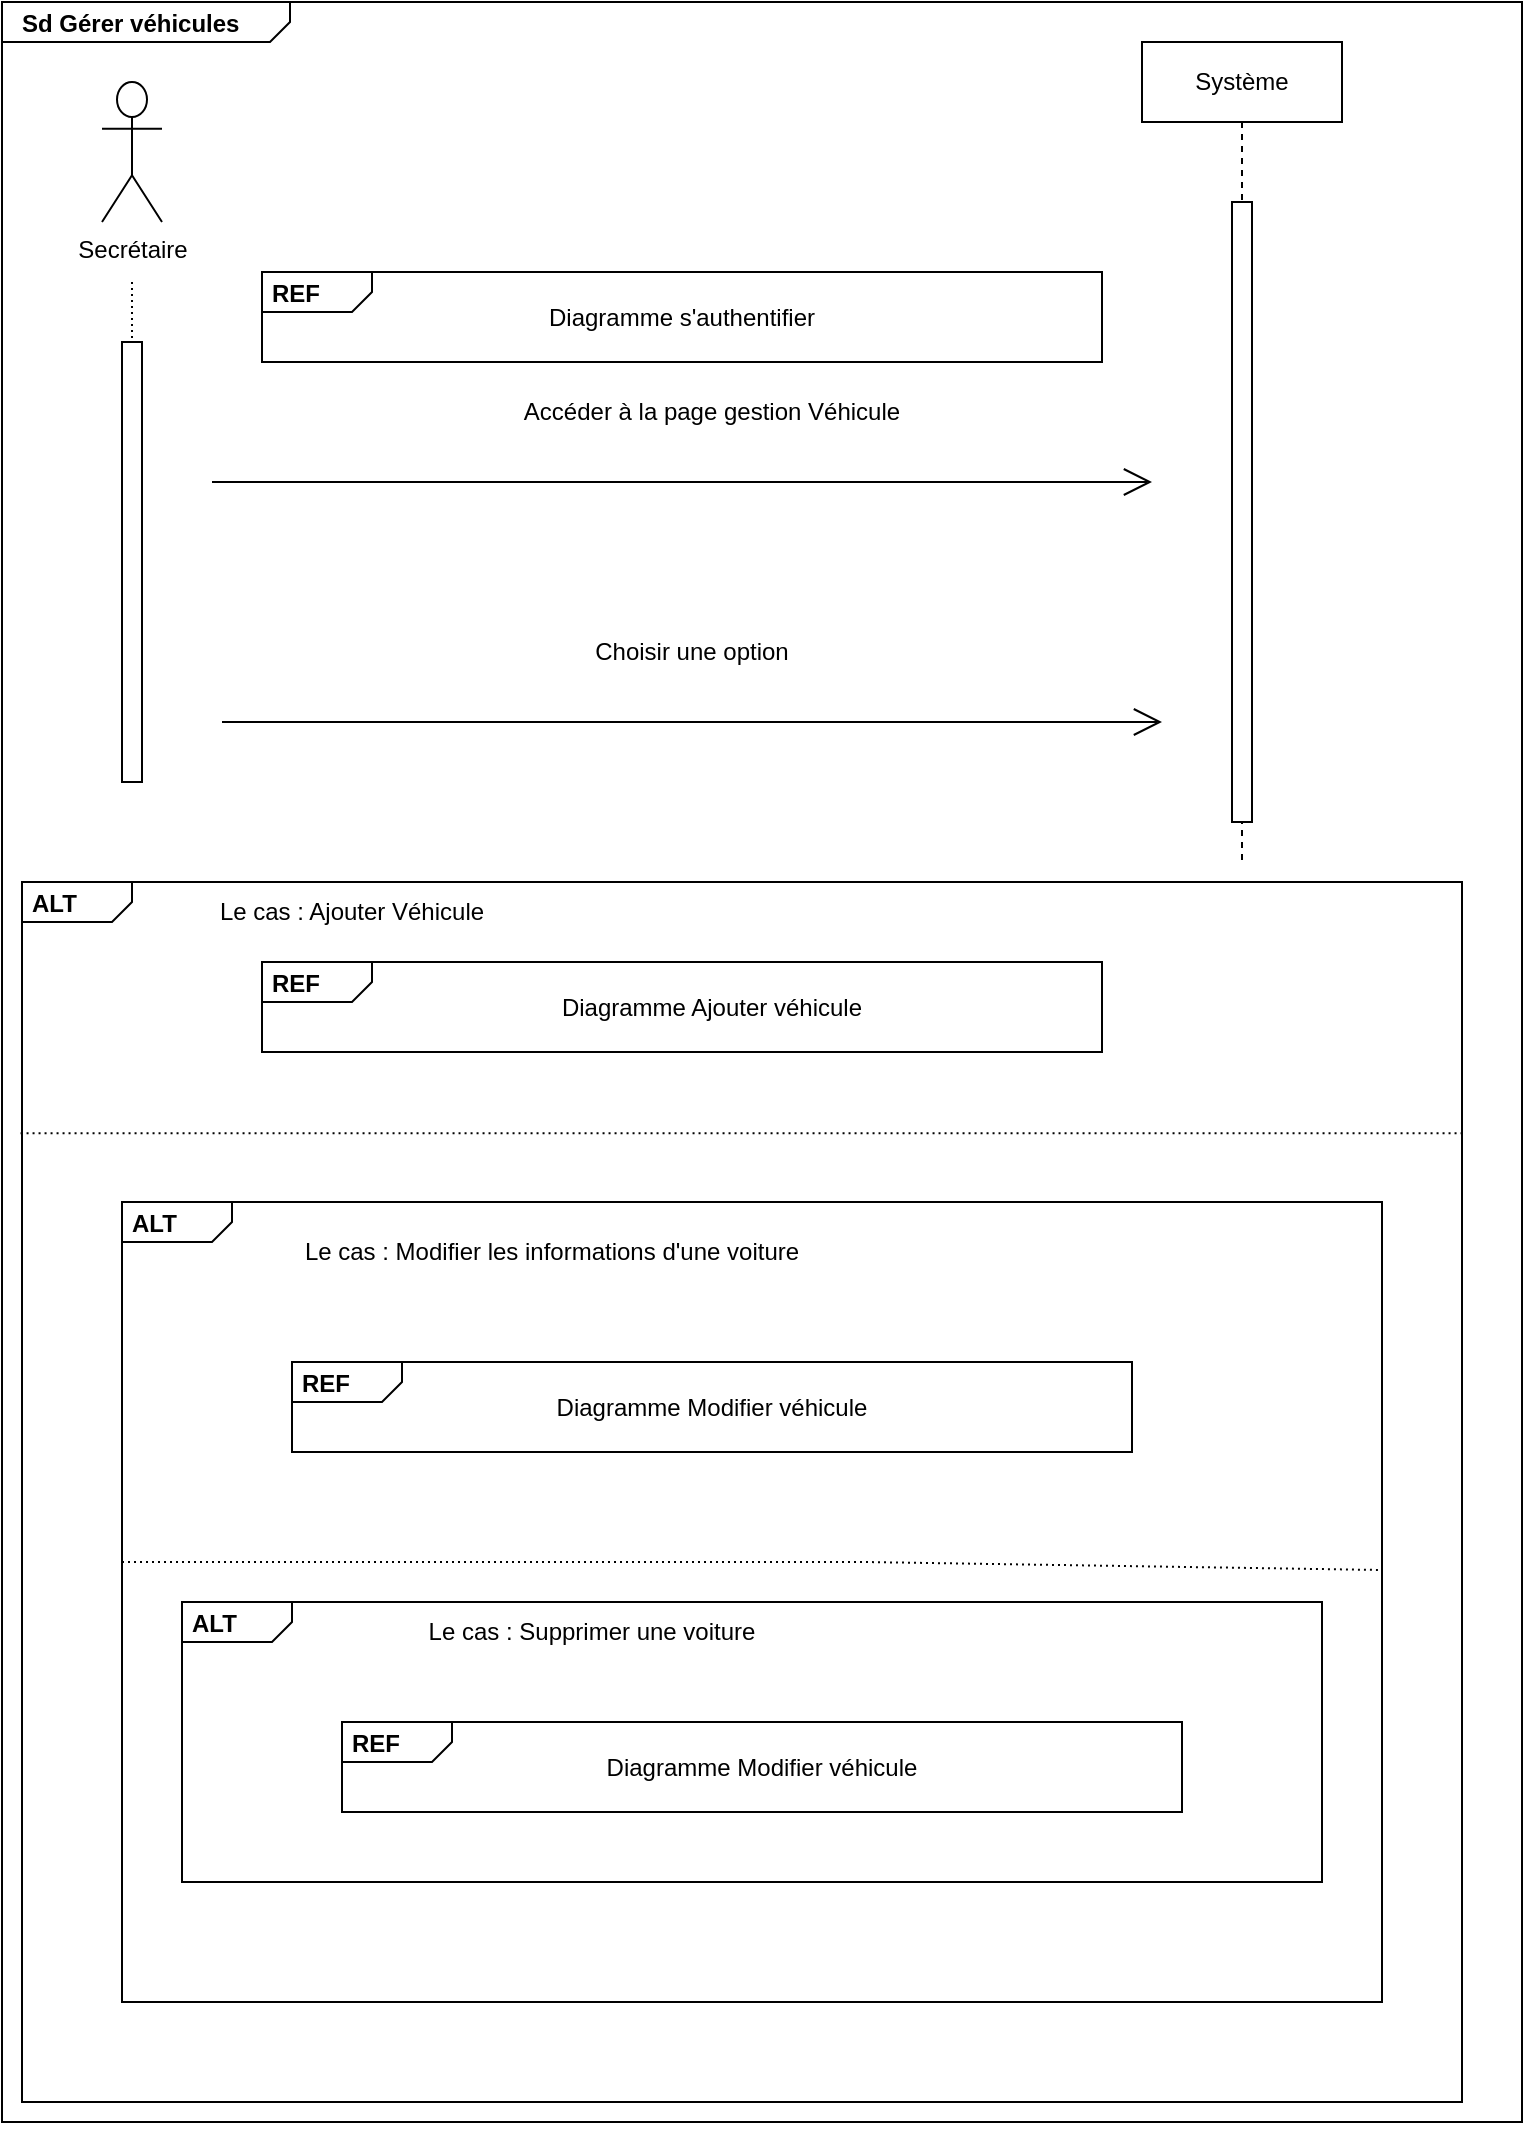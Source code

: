 <mxfile>
    <diagram name="Page-1" id="2YBvvXClWsGukQMizWep">
        <mxGraphModel dx="2002" dy="864" grid="1" gridSize="10" guides="1" tooltips="1" connect="1" arrows="1" fold="1" page="1" pageScale="1" pageWidth="850" pageHeight="1100" math="0" shadow="0">
            <root>
                <mxCell id="0"/>
                <mxCell id="1" parent="0"/>
                <mxCell id="JJxVMYK1_M4ANEbQjyfr-21" value="&lt;p style=&quot;margin:0px;margin-top:4px;margin-left:10px;text-align:left;&quot;&gt;&lt;b&gt;Sd Gérer véhicules&lt;/b&gt;&lt;/p&gt;" style="html=1;shape=mxgraph.sysml.package;labelX=144.67;html=1;overflow=fill;strokeWidth=1;recursiveResize=0;" parent="1" vertex="1">
                    <mxGeometry x="-850" y="10" width="760" height="1060" as="geometry"/>
                </mxCell>
                <mxCell id="JJxVMYK1_M4ANEbQjyfr-1" value="Secrétaire&lt;br&gt;" style="shape=umlActor;verticalLabelPosition=bottom;verticalAlign=top;html=1;outlineConnect=0;" parent="JJxVMYK1_M4ANEbQjyfr-21" vertex="1">
                    <mxGeometry x="50" y="40" width="30" height="70" as="geometry"/>
                </mxCell>
                <mxCell id="aM9ryv3xv72pqoxQDRHE-5" value="Système&lt;br&gt;" style="shape=umlLifeline;perimeter=lifelinePerimeter;whiteSpace=wrap;html=1;container=0;dropTarget=0;collapsible=0;recursiveResize=0;outlineConnect=0;portConstraint=eastwest;newEdgeStyle={&quot;edgeStyle&quot;:&quot;elbowEdgeStyle&quot;,&quot;elbow&quot;:&quot;vertical&quot;,&quot;curved&quot;:0,&quot;rounded&quot;:0};" parent="JJxVMYK1_M4ANEbQjyfr-21" vertex="1">
                    <mxGeometry x="570" y="20" width="100" height="410" as="geometry"/>
                </mxCell>
                <mxCell id="aM9ryv3xv72pqoxQDRHE-6" value="" style="html=1;points=[];perimeter=orthogonalPerimeter;outlineConnect=0;targetShapes=umlLifeline;portConstraint=eastwest;newEdgeStyle={&quot;edgeStyle&quot;:&quot;elbowEdgeStyle&quot;,&quot;elbow&quot;:&quot;vertical&quot;,&quot;curved&quot;:0,&quot;rounded&quot;:0};" parent="aM9ryv3xv72pqoxQDRHE-5" vertex="1">
                    <mxGeometry x="45" y="80" width="10" height="310" as="geometry"/>
                </mxCell>
                <mxCell id="blW8z2-uSETgaS1ceUKB-14" value="" style="html=1;points=[];perimeter=orthogonalPerimeter;outlineConnect=0;targetShapes=umlLifeline;portConstraint=eastwest;newEdgeStyle={&quot;edgeStyle&quot;:&quot;elbowEdgeStyle&quot;,&quot;elbow&quot;:&quot;vertical&quot;,&quot;curved&quot;:0,&quot;rounded&quot;:0};" parent="JJxVMYK1_M4ANEbQjyfr-21" vertex="1">
                    <mxGeometry x="60" y="170" width="10" height="220" as="geometry"/>
                </mxCell>
                <mxCell id="blW8z2-uSETgaS1ceUKB-12" value="" style="endArrow=none;html=1;rounded=0;dashed=1;dashPattern=1 2;" parent="JJxVMYK1_M4ANEbQjyfr-21" target="blW8z2-uSETgaS1ceUKB-14" edge="1">
                    <mxGeometry relative="1" as="geometry">
                        <mxPoint x="65" y="140" as="sourcePoint"/>
                        <mxPoint x="80" y="760" as="targetPoint"/>
                    </mxGeometry>
                </mxCell>
                <mxCell id="blW8z2-uSETgaS1ceUKB-13" value="" style="resizable=0;html=1;align=right;verticalAlign=bottom;" parent="blW8z2-uSETgaS1ceUKB-12" connectable="0" vertex="1">
                    <mxGeometry x="1" relative="1" as="geometry"/>
                </mxCell>
                <mxCell id="blW8z2-uSETgaS1ceUKB-15" value="&lt;p style=&quot;margin:0px;margin-top:4px;margin-left:5px;text-align:left;&quot;&gt;&lt;b&gt;REF&lt;/b&gt;&lt;/p&gt;" style="html=1;shape=mxgraph.sysml.package;overflow=fill;labelX=55.23;align=left;spacingLeft=5;verticalAlign=top;spacingTop=-3;" parent="JJxVMYK1_M4ANEbQjyfr-21" vertex="1">
                    <mxGeometry x="130" y="135" width="420" height="45" as="geometry"/>
                </mxCell>
                <mxCell id="blW8z2-uSETgaS1ceUKB-16" value="Diagramme s'authentifier" style="text;html=1;strokeColor=none;fillColor=none;align=center;verticalAlign=middle;whiteSpace=wrap;rounded=0;" parent="JJxVMYK1_M4ANEbQjyfr-21" vertex="1">
                    <mxGeometry x="240" y="142.5" width="200" height="30" as="geometry"/>
                </mxCell>
                <mxCell id="blW8z2-uSETgaS1ceUKB-49" value="" style="endArrow=open;endFill=1;endSize=12;html=1;rounded=0;" parent="JJxVMYK1_M4ANEbQjyfr-21" edge="1">
                    <mxGeometry width="160" relative="1" as="geometry">
                        <mxPoint x="105" y="240" as="sourcePoint"/>
                        <mxPoint x="575" y="240" as="targetPoint"/>
                        <Array as="points">
                            <mxPoint x="265" y="240"/>
                            <mxPoint x="315" y="240"/>
                            <mxPoint x="375" y="240"/>
                        </Array>
                    </mxGeometry>
                </mxCell>
                <mxCell id="blW8z2-uSETgaS1ceUKB-50" value="Accéder à la page gestion Véhicule" style="text;html=1;strokeColor=none;fillColor=none;align=center;verticalAlign=middle;whiteSpace=wrap;rounded=0;" parent="JJxVMYK1_M4ANEbQjyfr-21" vertex="1">
                    <mxGeometry x="250" y="190" width="210" height="30" as="geometry"/>
                </mxCell>
                <mxCell id="blW8z2-uSETgaS1ceUKB-56" value="&lt;p style=&quot;margin:0px;margin-top:4px;margin-left:5px;text-align:left;&quot;&gt;&lt;b&gt;ALT&lt;/b&gt;&lt;/p&gt;" style="html=1;shape=mxgraph.sysml.package;overflow=fill;labelX=55.23;align=left;spacingLeft=5;verticalAlign=top;spacingTop=-3;" parent="JJxVMYK1_M4ANEbQjyfr-21" vertex="1">
                    <mxGeometry x="10" y="440" width="720" height="610" as="geometry"/>
                </mxCell>
                <mxCell id="blW8z2-uSETgaS1ceUKB-57" value="Le cas : Ajouter Véhicule" style="text;html=1;strokeColor=none;fillColor=none;align=center;verticalAlign=middle;whiteSpace=wrap;rounded=0;" parent="JJxVMYK1_M4ANEbQjyfr-21" vertex="1">
                    <mxGeometry x="70" y="440" width="210" height="30" as="geometry"/>
                </mxCell>
                <mxCell id="blW8z2-uSETgaS1ceUKB-58" value="" style="endArrow=open;endFill=1;endSize=12;html=1;rounded=0;" parent="JJxVMYK1_M4ANEbQjyfr-21" edge="1">
                    <mxGeometry width="160" relative="1" as="geometry">
                        <mxPoint x="110" y="360" as="sourcePoint"/>
                        <mxPoint x="580" y="360" as="targetPoint"/>
                        <Array as="points">
                            <mxPoint x="270" y="360"/>
                            <mxPoint x="380" y="360"/>
                        </Array>
                    </mxGeometry>
                </mxCell>
                <mxCell id="blW8z2-uSETgaS1ceUKB-59" value="Choisir une option" style="text;html=1;strokeColor=none;fillColor=none;align=center;verticalAlign=middle;whiteSpace=wrap;rounded=0;" parent="JJxVMYK1_M4ANEbQjyfr-21" vertex="1">
                    <mxGeometry x="240" y="310" width="210" height="30" as="geometry"/>
                </mxCell>
                <mxCell id="blW8z2-uSETgaS1ceUKB-64" value="" style="endArrow=none;html=1;rounded=0;dashed=1;dashPattern=1 2;exitX=-0.001;exitY=0.206;exitDx=0;exitDy=0;exitPerimeter=0;entryX=1.001;entryY=0.206;entryDx=0;entryDy=0;entryPerimeter=0;" parent="JJxVMYK1_M4ANEbQjyfr-21" source="blW8z2-uSETgaS1ceUKB-56" target="blW8z2-uSETgaS1ceUKB-56" edge="1">
                    <mxGeometry relative="1" as="geometry">
                        <mxPoint x="110" y="558" as="sourcePoint"/>
                        <mxPoint x="570" y="558" as="targetPoint"/>
                        <Array as="points"/>
                    </mxGeometry>
                </mxCell>
                <mxCell id="blW8z2-uSETgaS1ceUKB-65" value="" style="resizable=0;html=1;align=right;verticalAlign=bottom;" parent="blW8z2-uSETgaS1ceUKB-64" connectable="0" vertex="1">
                    <mxGeometry x="1" relative="1" as="geometry"/>
                </mxCell>
                <mxCell id="TxvZMwwkPNW5cJcF__H_-12" value="&lt;p style=&quot;margin:0px;margin-top:4px;margin-left:5px;text-align:left;&quot;&gt;&lt;b&gt;REF&lt;/b&gt;&lt;/p&gt;" style="html=1;shape=mxgraph.sysml.package;overflow=fill;labelX=55.23;align=left;spacingLeft=5;verticalAlign=top;spacingTop=-3;" parent="JJxVMYK1_M4ANEbQjyfr-21" vertex="1">
                    <mxGeometry x="130" y="480" width="420" height="45" as="geometry"/>
                </mxCell>
                <mxCell id="TxvZMwwkPNW5cJcF__H_-13" value="Diagramme Ajouter véhicule" style="text;html=1;strokeColor=none;fillColor=none;align=center;verticalAlign=middle;whiteSpace=wrap;rounded=0;" parent="JJxVMYK1_M4ANEbQjyfr-21" vertex="1">
                    <mxGeometry x="250" y="487.5" width="210" height="30" as="geometry"/>
                </mxCell>
                <mxCell id="TxvZMwwkPNW5cJcF__H_-16" value="&lt;p style=&quot;margin:0px;margin-top:4px;margin-left:5px;text-align:left;&quot;&gt;&lt;b&gt;ALT&lt;/b&gt;&lt;/p&gt;" style="html=1;shape=mxgraph.sysml.package;overflow=fill;labelX=55.23;align=left;spacingLeft=5;verticalAlign=top;spacingTop=-3;" parent="JJxVMYK1_M4ANEbQjyfr-21" vertex="1">
                    <mxGeometry x="60" y="600" width="630" height="400" as="geometry"/>
                </mxCell>
                <mxCell id="TxvZMwwkPNW5cJcF__H_-17" value="Le cas : Modifier les informations d'une voiture" style="text;html=1;strokeColor=none;fillColor=none;align=center;verticalAlign=middle;whiteSpace=wrap;rounded=0;" parent="JJxVMYK1_M4ANEbQjyfr-21" vertex="1">
                    <mxGeometry x="130" y="610" width="290" height="30" as="geometry"/>
                </mxCell>
                <mxCell id="TxvZMwwkPNW5cJcF__H_-18" value="&lt;p style=&quot;margin:0px;margin-top:4px;margin-left:5px;text-align:left;&quot;&gt;&lt;b&gt;REF&lt;/b&gt;&lt;/p&gt;" style="html=1;shape=mxgraph.sysml.package;overflow=fill;labelX=55.23;align=left;spacingLeft=5;verticalAlign=top;spacingTop=-3;" parent="JJxVMYK1_M4ANEbQjyfr-21" vertex="1">
                    <mxGeometry x="145" y="680" width="420" height="45" as="geometry"/>
                </mxCell>
                <mxCell id="TxvZMwwkPNW5cJcF__H_-19" value="Diagramme Modifier véhicule" style="text;html=1;strokeColor=none;fillColor=none;align=center;verticalAlign=middle;whiteSpace=wrap;rounded=0;" parent="JJxVMYK1_M4ANEbQjyfr-21" vertex="1">
                    <mxGeometry x="250" y="687.5" width="210" height="30" as="geometry"/>
                </mxCell>
                <mxCell id="TxvZMwwkPNW5cJcF__H_-20" value="" style="endArrow=none;html=1;rounded=0;dashed=1;dashPattern=1 2;" parent="JJxVMYK1_M4ANEbQjyfr-21" edge="1">
                    <mxGeometry relative="1" as="geometry">
                        <mxPoint x="60" y="780" as="sourcePoint"/>
                        <mxPoint x="690" y="784" as="targetPoint"/>
                        <Array as="points">
                            <mxPoint x="431" y="780"/>
                        </Array>
                    </mxGeometry>
                </mxCell>
                <mxCell id="TxvZMwwkPNW5cJcF__H_-21" value="" style="resizable=0;html=1;align=right;verticalAlign=bottom;" parent="TxvZMwwkPNW5cJcF__H_-20" connectable="0" vertex="1">
                    <mxGeometry x="1" relative="1" as="geometry"/>
                </mxCell>
                <mxCell id="TxvZMwwkPNW5cJcF__H_-22" value="&lt;p style=&quot;margin:0px;margin-top:4px;margin-left:5px;text-align:left;&quot;&gt;&lt;b&gt;ALT&lt;/b&gt;&lt;/p&gt;" style="html=1;shape=mxgraph.sysml.package;overflow=fill;labelX=55.23;align=left;spacingLeft=5;verticalAlign=top;spacingTop=-3;" parent="JJxVMYK1_M4ANEbQjyfr-21" vertex="1">
                    <mxGeometry x="90" y="800" width="570" height="140" as="geometry"/>
                </mxCell>
                <mxCell id="TxvZMwwkPNW5cJcF__H_-23" value="Le cas : Supprimer une voiture" style="text;html=1;strokeColor=none;fillColor=none;align=center;verticalAlign=middle;whiteSpace=wrap;rounded=0;" parent="JJxVMYK1_M4ANEbQjyfr-21" vertex="1">
                    <mxGeometry x="150" y="800" width="290" height="30" as="geometry"/>
                </mxCell>
                <mxCell id="TxvZMwwkPNW5cJcF__H_-24" value="&lt;p style=&quot;margin:0px;margin-top:4px;margin-left:5px;text-align:left;&quot;&gt;&lt;b&gt;REF&lt;/b&gt;&lt;/p&gt;" style="html=1;shape=mxgraph.sysml.package;overflow=fill;labelX=55.23;align=left;spacingLeft=5;verticalAlign=top;spacingTop=-3;" parent="JJxVMYK1_M4ANEbQjyfr-21" vertex="1">
                    <mxGeometry x="170" y="860" width="420" height="45" as="geometry"/>
                </mxCell>
                <mxCell id="TxvZMwwkPNW5cJcF__H_-25" value="Diagramme Modifier véhicule" style="text;html=1;strokeColor=none;fillColor=none;align=center;verticalAlign=middle;whiteSpace=wrap;rounded=0;" parent="JJxVMYK1_M4ANEbQjyfr-21" vertex="1">
                    <mxGeometry x="275" y="867.5" width="210" height="30" as="geometry"/>
                </mxCell>
                <mxCell id="blW8z2-uSETgaS1ceUKB-48" style="edgeStyle=orthogonalEdgeStyle;rounded=0;orthogonalLoop=1;jettySize=auto;html=1;exitX=0.5;exitY=1;exitDx=0;exitDy=0;exitPerimeter=0;" parent="1" source="JJxVMYK1_M4ANEbQjyfr-21" target="JJxVMYK1_M4ANEbQjyfr-21" edge="1">
                    <mxGeometry relative="1" as="geometry"/>
                </mxCell>
            </root>
        </mxGraphModel>
    </diagram>
</mxfile>